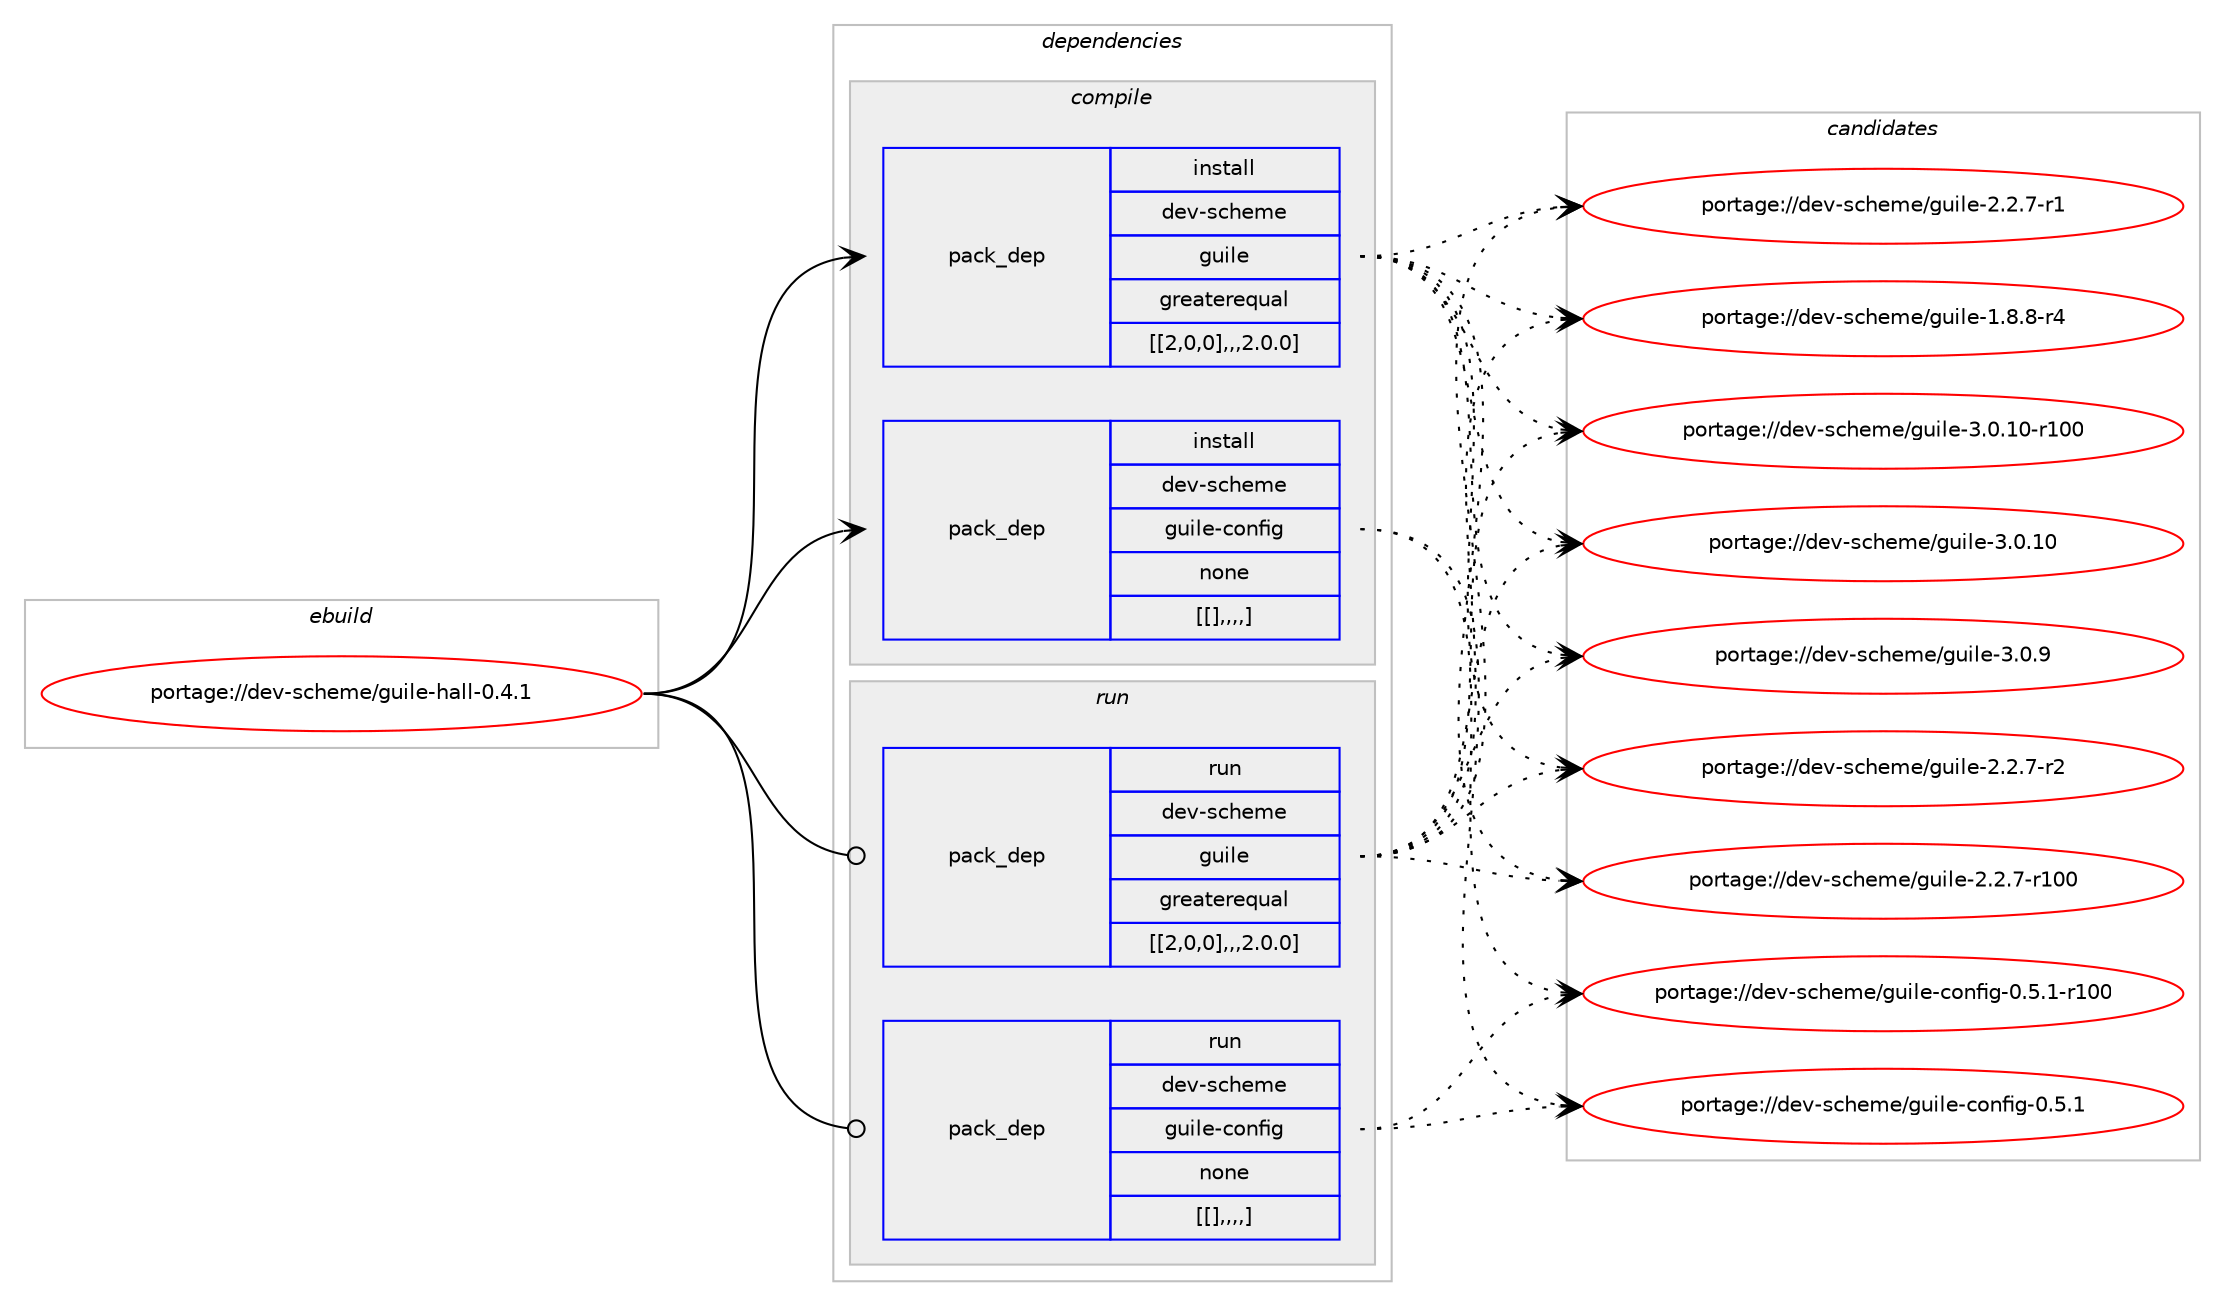 digraph prolog {

# *************
# Graph options
# *************

newrank=true;
concentrate=true;
compound=true;
graph [rankdir=LR,fontname=Helvetica,fontsize=10,ranksep=1.5];#, ranksep=2.5, nodesep=0.2];
edge  [arrowhead=vee];
node  [fontname=Helvetica,fontsize=10];

# **********
# The ebuild
# **********

subgraph cluster_leftcol {
color=gray;
label=<<i>ebuild</i>>;
id [label="portage://dev-scheme/guile-hall-0.4.1", color=red, width=4, href="../dev-scheme/guile-hall-0.4.1.svg"];
}

# ****************
# The dependencies
# ****************

subgraph cluster_midcol {
color=gray;
label=<<i>dependencies</i>>;
subgraph cluster_compile {
fillcolor="#eeeeee";
style=filled;
label=<<i>compile</i>>;
subgraph pack150697 {
dependency213570 [label=<<TABLE BORDER="0" CELLBORDER="1" CELLSPACING="0" CELLPADDING="4" WIDTH="220"><TR><TD ROWSPAN="6" CELLPADDING="30">pack_dep</TD></TR><TR><TD WIDTH="110">install</TD></TR><TR><TD>dev-scheme</TD></TR><TR><TD>guile</TD></TR><TR><TD>greaterequal</TD></TR><TR><TD>[[2,0,0],,,2.0.0]</TD></TR></TABLE>>, shape=none, color=blue];
}
id:e -> dependency213570:w [weight=20,style="solid",arrowhead="vee"];
subgraph pack150698 {
dependency213571 [label=<<TABLE BORDER="0" CELLBORDER="1" CELLSPACING="0" CELLPADDING="4" WIDTH="220"><TR><TD ROWSPAN="6" CELLPADDING="30">pack_dep</TD></TR><TR><TD WIDTH="110">install</TD></TR><TR><TD>dev-scheme</TD></TR><TR><TD>guile-config</TD></TR><TR><TD>none</TD></TR><TR><TD>[[],,,,]</TD></TR></TABLE>>, shape=none, color=blue];
}
id:e -> dependency213571:w [weight=20,style="solid",arrowhead="vee"];
}
subgraph cluster_compileandrun {
fillcolor="#eeeeee";
style=filled;
label=<<i>compile and run</i>>;
}
subgraph cluster_run {
fillcolor="#eeeeee";
style=filled;
label=<<i>run</i>>;
subgraph pack150699 {
dependency213572 [label=<<TABLE BORDER="0" CELLBORDER="1" CELLSPACING="0" CELLPADDING="4" WIDTH="220"><TR><TD ROWSPAN="6" CELLPADDING="30">pack_dep</TD></TR><TR><TD WIDTH="110">run</TD></TR><TR><TD>dev-scheme</TD></TR><TR><TD>guile</TD></TR><TR><TD>greaterequal</TD></TR><TR><TD>[[2,0,0],,,2.0.0]</TD></TR></TABLE>>, shape=none, color=blue];
}
id:e -> dependency213572:w [weight=20,style="solid",arrowhead="odot"];
subgraph pack150700 {
dependency213573 [label=<<TABLE BORDER="0" CELLBORDER="1" CELLSPACING="0" CELLPADDING="4" WIDTH="220"><TR><TD ROWSPAN="6" CELLPADDING="30">pack_dep</TD></TR><TR><TD WIDTH="110">run</TD></TR><TR><TD>dev-scheme</TD></TR><TR><TD>guile-config</TD></TR><TR><TD>none</TD></TR><TR><TD>[[],,,,]</TD></TR></TABLE>>, shape=none, color=blue];
}
id:e -> dependency213573:w [weight=20,style="solid",arrowhead="odot"];
}
}

# **************
# The candidates
# **************

subgraph cluster_choices {
rank=same;
color=gray;
label=<<i>candidates</i>>;

subgraph choice150697 {
color=black;
nodesep=1;
choice1001011184511599104101109101471031171051081014551464846494845114494848 [label="portage://dev-scheme/guile-3.0.10-r100", color=red, width=4,href="../dev-scheme/guile-3.0.10-r100.svg"];
choice10010111845115991041011091014710311710510810145514648464948 [label="portage://dev-scheme/guile-3.0.10", color=red, width=4,href="../dev-scheme/guile-3.0.10.svg"];
choice100101118451159910410110910147103117105108101455146484657 [label="portage://dev-scheme/guile-3.0.9", color=red, width=4,href="../dev-scheme/guile-3.0.9.svg"];
choice1001011184511599104101109101471031171051081014550465046554511450 [label="portage://dev-scheme/guile-2.2.7-r2", color=red, width=4,href="../dev-scheme/guile-2.2.7-r2.svg"];
choice10010111845115991041011091014710311710510810145504650465545114494848 [label="portage://dev-scheme/guile-2.2.7-r100", color=red, width=4,href="../dev-scheme/guile-2.2.7-r100.svg"];
choice1001011184511599104101109101471031171051081014550465046554511449 [label="portage://dev-scheme/guile-2.2.7-r1", color=red, width=4,href="../dev-scheme/guile-2.2.7-r1.svg"];
choice1001011184511599104101109101471031171051081014549465646564511452 [label="portage://dev-scheme/guile-1.8.8-r4", color=red, width=4,href="../dev-scheme/guile-1.8.8-r4.svg"];
dependency213570:e -> choice1001011184511599104101109101471031171051081014551464846494845114494848:w [style=dotted,weight="100"];
dependency213570:e -> choice10010111845115991041011091014710311710510810145514648464948:w [style=dotted,weight="100"];
dependency213570:e -> choice100101118451159910410110910147103117105108101455146484657:w [style=dotted,weight="100"];
dependency213570:e -> choice1001011184511599104101109101471031171051081014550465046554511450:w [style=dotted,weight="100"];
dependency213570:e -> choice10010111845115991041011091014710311710510810145504650465545114494848:w [style=dotted,weight="100"];
dependency213570:e -> choice1001011184511599104101109101471031171051081014550465046554511449:w [style=dotted,weight="100"];
dependency213570:e -> choice1001011184511599104101109101471031171051081014549465646564511452:w [style=dotted,weight="100"];
}
subgraph choice150698 {
color=black;
nodesep=1;
choice100101118451159910410110910147103117105108101459911111010210510345484653464945114494848 [label="portage://dev-scheme/guile-config-0.5.1-r100", color=red, width=4,href="../dev-scheme/guile-config-0.5.1-r100.svg"];
choice1001011184511599104101109101471031171051081014599111110102105103454846534649 [label="portage://dev-scheme/guile-config-0.5.1", color=red, width=4,href="../dev-scheme/guile-config-0.5.1.svg"];
dependency213571:e -> choice100101118451159910410110910147103117105108101459911111010210510345484653464945114494848:w [style=dotted,weight="100"];
dependency213571:e -> choice1001011184511599104101109101471031171051081014599111110102105103454846534649:w [style=dotted,weight="100"];
}
subgraph choice150699 {
color=black;
nodesep=1;
choice1001011184511599104101109101471031171051081014551464846494845114494848 [label="portage://dev-scheme/guile-3.0.10-r100", color=red, width=4,href="../dev-scheme/guile-3.0.10-r100.svg"];
choice10010111845115991041011091014710311710510810145514648464948 [label="portage://dev-scheme/guile-3.0.10", color=red, width=4,href="../dev-scheme/guile-3.0.10.svg"];
choice100101118451159910410110910147103117105108101455146484657 [label="portage://dev-scheme/guile-3.0.9", color=red, width=4,href="../dev-scheme/guile-3.0.9.svg"];
choice1001011184511599104101109101471031171051081014550465046554511450 [label="portage://dev-scheme/guile-2.2.7-r2", color=red, width=4,href="../dev-scheme/guile-2.2.7-r2.svg"];
choice10010111845115991041011091014710311710510810145504650465545114494848 [label="portage://dev-scheme/guile-2.2.7-r100", color=red, width=4,href="../dev-scheme/guile-2.2.7-r100.svg"];
choice1001011184511599104101109101471031171051081014550465046554511449 [label="portage://dev-scheme/guile-2.2.7-r1", color=red, width=4,href="../dev-scheme/guile-2.2.7-r1.svg"];
choice1001011184511599104101109101471031171051081014549465646564511452 [label="portage://dev-scheme/guile-1.8.8-r4", color=red, width=4,href="../dev-scheme/guile-1.8.8-r4.svg"];
dependency213572:e -> choice1001011184511599104101109101471031171051081014551464846494845114494848:w [style=dotted,weight="100"];
dependency213572:e -> choice10010111845115991041011091014710311710510810145514648464948:w [style=dotted,weight="100"];
dependency213572:e -> choice100101118451159910410110910147103117105108101455146484657:w [style=dotted,weight="100"];
dependency213572:e -> choice1001011184511599104101109101471031171051081014550465046554511450:w [style=dotted,weight="100"];
dependency213572:e -> choice10010111845115991041011091014710311710510810145504650465545114494848:w [style=dotted,weight="100"];
dependency213572:e -> choice1001011184511599104101109101471031171051081014550465046554511449:w [style=dotted,weight="100"];
dependency213572:e -> choice1001011184511599104101109101471031171051081014549465646564511452:w [style=dotted,weight="100"];
}
subgraph choice150700 {
color=black;
nodesep=1;
choice100101118451159910410110910147103117105108101459911111010210510345484653464945114494848 [label="portage://dev-scheme/guile-config-0.5.1-r100", color=red, width=4,href="../dev-scheme/guile-config-0.5.1-r100.svg"];
choice1001011184511599104101109101471031171051081014599111110102105103454846534649 [label="portage://dev-scheme/guile-config-0.5.1", color=red, width=4,href="../dev-scheme/guile-config-0.5.1.svg"];
dependency213573:e -> choice100101118451159910410110910147103117105108101459911111010210510345484653464945114494848:w [style=dotted,weight="100"];
dependency213573:e -> choice1001011184511599104101109101471031171051081014599111110102105103454846534649:w [style=dotted,weight="100"];
}
}

}
